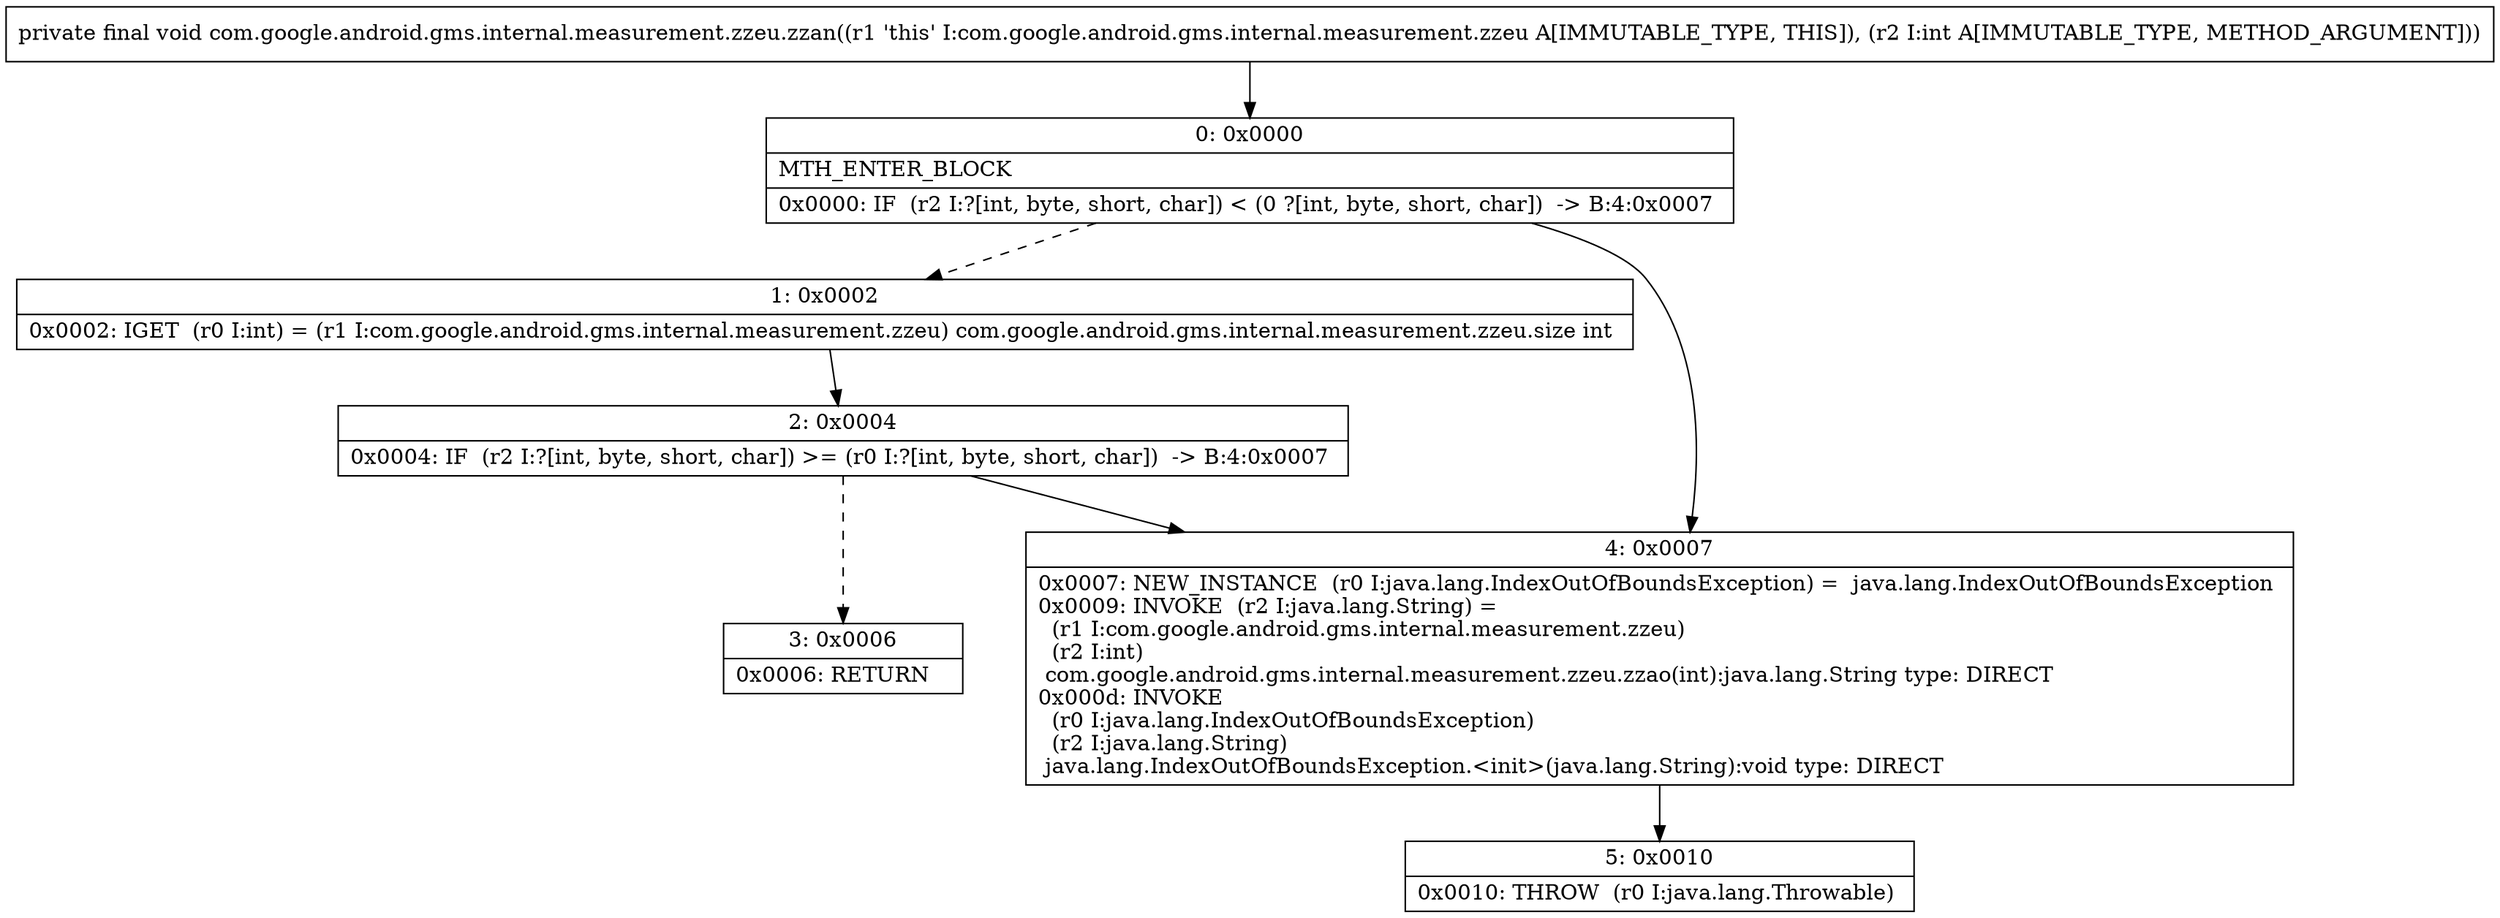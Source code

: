 digraph "CFG forcom.google.android.gms.internal.measurement.zzeu.zzan(I)V" {
Node_0 [shape=record,label="{0\:\ 0x0000|MTH_ENTER_BLOCK\l|0x0000: IF  (r2 I:?[int, byte, short, char]) \< (0 ?[int, byte, short, char])  \-\> B:4:0x0007 \l}"];
Node_1 [shape=record,label="{1\:\ 0x0002|0x0002: IGET  (r0 I:int) = (r1 I:com.google.android.gms.internal.measurement.zzeu) com.google.android.gms.internal.measurement.zzeu.size int \l}"];
Node_2 [shape=record,label="{2\:\ 0x0004|0x0004: IF  (r2 I:?[int, byte, short, char]) \>= (r0 I:?[int, byte, short, char])  \-\> B:4:0x0007 \l}"];
Node_3 [shape=record,label="{3\:\ 0x0006|0x0006: RETURN   \l}"];
Node_4 [shape=record,label="{4\:\ 0x0007|0x0007: NEW_INSTANCE  (r0 I:java.lang.IndexOutOfBoundsException) =  java.lang.IndexOutOfBoundsException \l0x0009: INVOKE  (r2 I:java.lang.String) = \l  (r1 I:com.google.android.gms.internal.measurement.zzeu)\l  (r2 I:int)\l com.google.android.gms.internal.measurement.zzeu.zzao(int):java.lang.String type: DIRECT \l0x000d: INVOKE  \l  (r0 I:java.lang.IndexOutOfBoundsException)\l  (r2 I:java.lang.String)\l java.lang.IndexOutOfBoundsException.\<init\>(java.lang.String):void type: DIRECT \l}"];
Node_5 [shape=record,label="{5\:\ 0x0010|0x0010: THROW  (r0 I:java.lang.Throwable) \l}"];
MethodNode[shape=record,label="{private final void com.google.android.gms.internal.measurement.zzeu.zzan((r1 'this' I:com.google.android.gms.internal.measurement.zzeu A[IMMUTABLE_TYPE, THIS]), (r2 I:int A[IMMUTABLE_TYPE, METHOD_ARGUMENT])) }"];
MethodNode -> Node_0;
Node_0 -> Node_1[style=dashed];
Node_0 -> Node_4;
Node_1 -> Node_2;
Node_2 -> Node_3[style=dashed];
Node_2 -> Node_4;
Node_4 -> Node_5;
}

